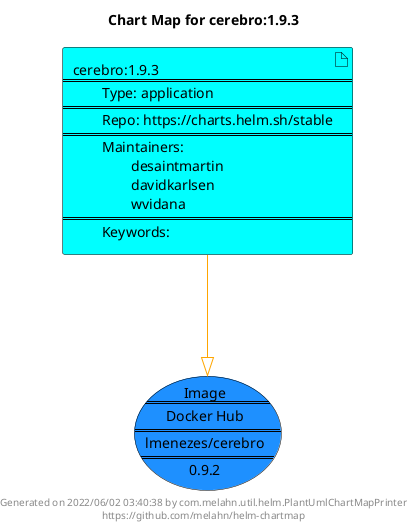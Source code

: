 @startuml
skinparam linetype ortho
skinparam backgroundColor white
skinparam usecaseBorderColor black
skinparam usecaseArrowColor LightSlateGray
skinparam artifactBorderColor black
skinparam artifactArrowColor LightSlateGray

title Chart Map for cerebro:1.9.3

'There is one referenced Helm Chart
artifact "cerebro:1.9.3\n====\n\tType: application\n====\n\tRepo: https://charts.helm.sh/stable\n====\n\tMaintainers: \n\t\tdesaintmartin\n\t\tdavidkarlsen\n\t\twvidana\n====\n\tKeywords: " as cerebro_1_9_3 #Cyan

'There is one referenced Docker Image
usecase "Image\n====\nDocker Hub\n====\nlmenezes/cerebro\n====\n0.9.2" as lmenezes_cerebro_0_9_2 #DodgerBlue

'Chart Dependencies
cerebro_1_9_3--[#orange]-|>lmenezes_cerebro_0_9_2

center footer Generated on 2022/06/02 03:40:38 by com.melahn.util.helm.PlantUmlChartMapPrinter\nhttps://github.com/melahn/helm-chartmap
@enduml
